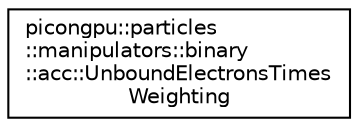 digraph "Graphical Class Hierarchy"
{
 // LATEX_PDF_SIZE
  edge [fontname="Helvetica",fontsize="10",labelfontname="Helvetica",labelfontsize="10"];
  node [fontname="Helvetica",fontsize="10",shape=record];
  rankdir="LR";
  Node0 [label="picongpu::particles\l::manipulators::binary\l::acc::UnboundElectronsTimes\lWeighting",height=0.2,width=0.4,color="black", fillcolor="white", style="filled",URL="$structpicongpu_1_1particles_1_1manipulators_1_1binary_1_1acc_1_1_unbound_electrons_times_weighting.html",tooltip="Re-scale the weighting of a cloned species by numberOfProtons - boundElectrons."];
}
